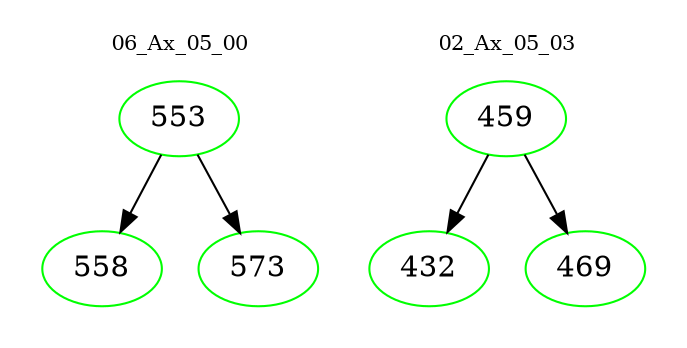 digraph{
subgraph cluster_0 {
color = white
label = "06_Ax_05_00";
fontsize=10;
T0_553 [label="553", color="green"]
T0_553 -> T0_558 [color="black"]
T0_558 [label="558", color="green"]
T0_553 -> T0_573 [color="black"]
T0_573 [label="573", color="green"]
}
subgraph cluster_1 {
color = white
label = "02_Ax_05_03";
fontsize=10;
T1_459 [label="459", color="green"]
T1_459 -> T1_432 [color="black"]
T1_432 [label="432", color="green"]
T1_459 -> T1_469 [color="black"]
T1_469 [label="469", color="green"]
}
}
